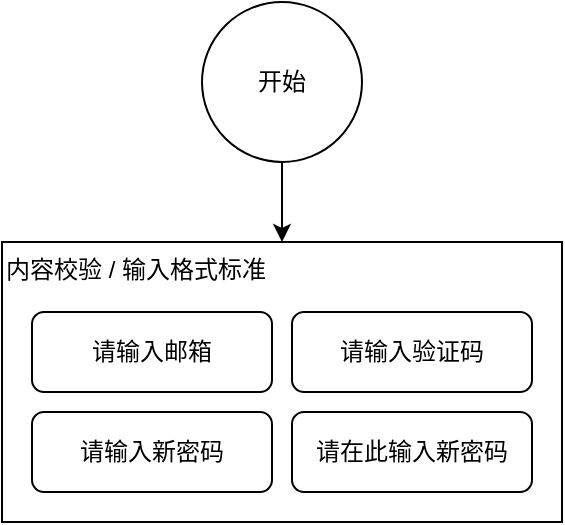 <mxfile version="21.6.5" type="github">
  <diagram name="第 1 页" id="ABFjYovpaCcEatOb6muG">
    <mxGraphModel dx="1140" dy="583" grid="1" gridSize="10" guides="1" tooltips="1" connect="1" arrows="1" fold="1" page="1" pageScale="1" pageWidth="827" pageHeight="1169" math="0" shadow="0">
      <root>
        <mxCell id="0" />
        <mxCell id="1" parent="0" />
        <mxCell id="9XtBeBoNdV7PvsVut8HQ-6" value="内容校验 / 输入格式标准" style="rounded=0;whiteSpace=wrap;html=1;verticalAlign=top;align=left;" vertex="1" parent="1">
          <mxGeometry x="140" y="200" width="280" height="140" as="geometry" />
        </mxCell>
        <mxCell id="9XtBeBoNdV7PvsVut8HQ-7" style="edgeStyle=orthogonalEdgeStyle;rounded=0;orthogonalLoop=1;jettySize=auto;html=1;exitX=0.5;exitY=1;exitDx=0;exitDy=0;entryX=0.5;entryY=0;entryDx=0;entryDy=0;" edge="1" parent="1" source="9XtBeBoNdV7PvsVut8HQ-1" target="9XtBeBoNdV7PvsVut8HQ-6">
          <mxGeometry relative="1" as="geometry" />
        </mxCell>
        <mxCell id="9XtBeBoNdV7PvsVut8HQ-1" value="开始" style="ellipse;whiteSpace=wrap;html=1;aspect=fixed;" vertex="1" parent="1">
          <mxGeometry x="240" y="80" width="80" height="80" as="geometry" />
        </mxCell>
        <mxCell id="9XtBeBoNdV7PvsVut8HQ-2" value="请输入邮箱" style="rounded=1;whiteSpace=wrap;html=1;" vertex="1" parent="1">
          <mxGeometry x="155" y="235" width="120" height="40" as="geometry" />
        </mxCell>
        <mxCell id="9XtBeBoNdV7PvsVut8HQ-3" value="请输入验证码" style="rounded=1;whiteSpace=wrap;html=1;" vertex="1" parent="1">
          <mxGeometry x="285" y="235" width="120" height="40" as="geometry" />
        </mxCell>
        <mxCell id="9XtBeBoNdV7PvsVut8HQ-4" value="请输入新密码" style="rounded=1;whiteSpace=wrap;html=1;" vertex="1" parent="1">
          <mxGeometry x="155" y="285" width="120" height="40" as="geometry" />
        </mxCell>
        <mxCell id="9XtBeBoNdV7PvsVut8HQ-5" value="请在此输入新密码" style="rounded=1;whiteSpace=wrap;html=1;" vertex="1" parent="1">
          <mxGeometry x="285" y="285" width="120" height="40" as="geometry" />
        </mxCell>
      </root>
    </mxGraphModel>
  </diagram>
</mxfile>
